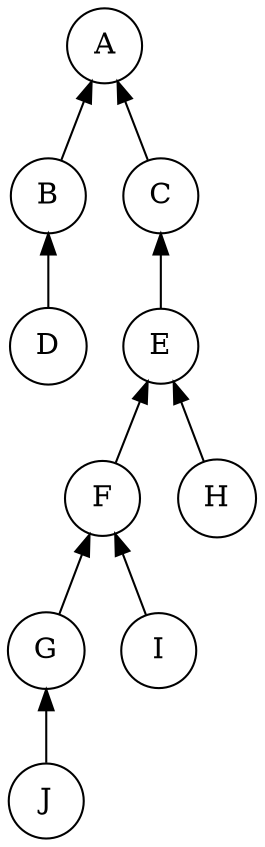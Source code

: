digraph solutionTree {
rankdir="BT";
node [shape=circle]

A [label="A"]
B [label="B"]
C [label="C"]
D [label="D"]
E [label="E"]
F [label="F"]
G [label="G"]
H [label="H"]
I [label="I"]
J [label="J"]

B->A
C->A
D->B
E->C
F->E
H->E
G->F
I->F
J->G
}
